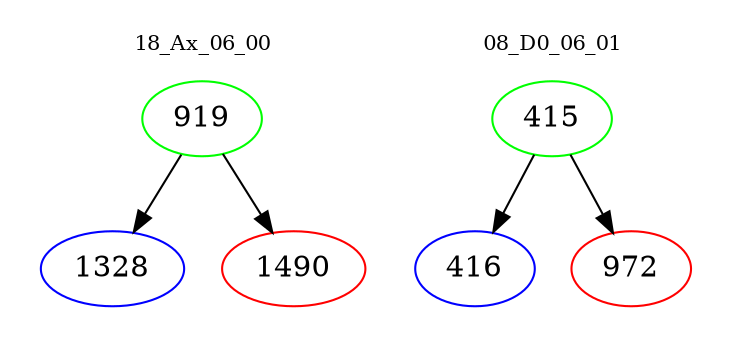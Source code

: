 digraph{
subgraph cluster_0 {
color = white
label = "18_Ax_06_00";
fontsize=10;
T0_919 [label="919", color="green"]
T0_919 -> T0_1328 [color="black"]
T0_1328 [label="1328", color="blue"]
T0_919 -> T0_1490 [color="black"]
T0_1490 [label="1490", color="red"]
}
subgraph cluster_1 {
color = white
label = "08_D0_06_01";
fontsize=10;
T1_415 [label="415", color="green"]
T1_415 -> T1_416 [color="black"]
T1_416 [label="416", color="blue"]
T1_415 -> T1_972 [color="black"]
T1_972 [label="972", color="red"]
}
}
